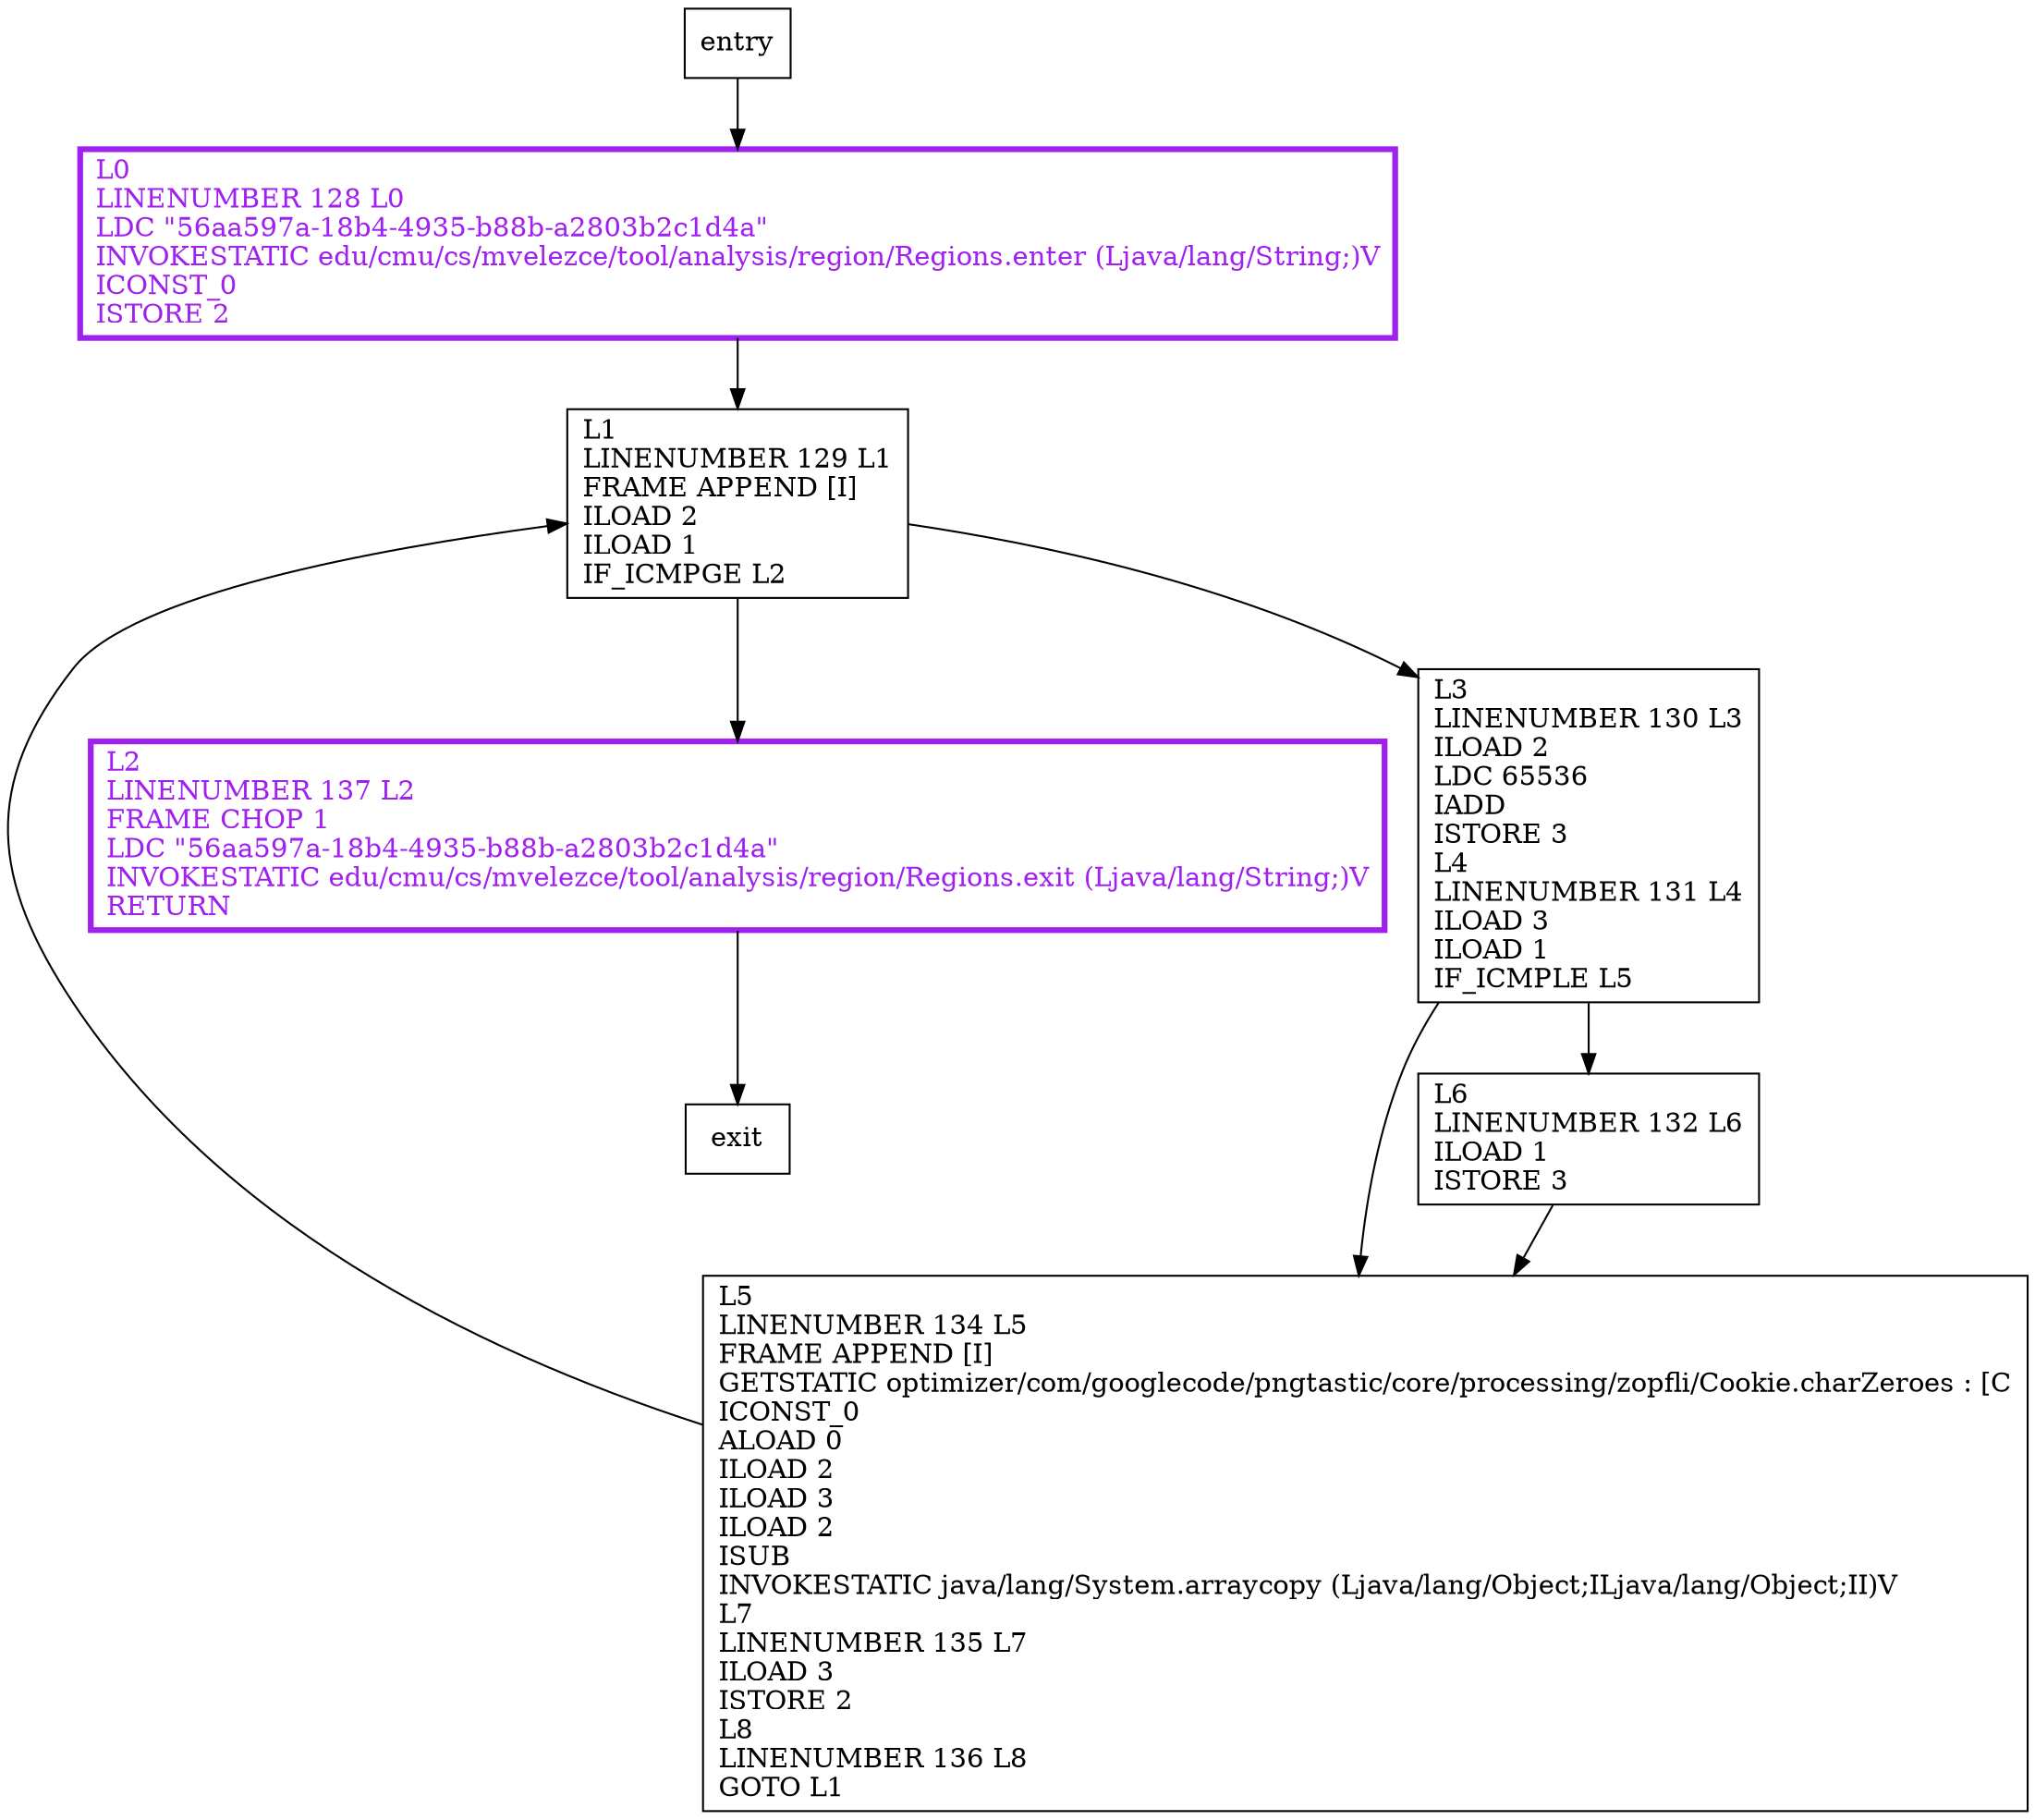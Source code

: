 digraph fill0 {
node [shape=record];
1976602906 [label="L2\lLINENUMBER 137 L2\lFRAME CHOP 1\lLDC \"56aa597a-18b4-4935-b88b-a2803b2c1d4a\"\lINVOKESTATIC edu/cmu/cs/mvelezce/tool/analysis/region/Regions.exit (Ljava/lang/String;)V\lRETURN\l"];
1978209605 [label="L3\lLINENUMBER 130 L3\lILOAD 2\lLDC 65536\lIADD\lISTORE 3\lL4\lLINENUMBER 131 L4\lILOAD 3\lILOAD 1\lIF_ICMPLE L5\l"];
1624351535 [label="L5\lLINENUMBER 134 L5\lFRAME APPEND [I]\lGETSTATIC optimizer/com/googlecode/pngtastic/core/processing/zopfli/Cookie.charZeroes : [C\lICONST_0\lALOAD 0\lILOAD 2\lILOAD 3\lILOAD 2\lISUB\lINVOKESTATIC java/lang/System.arraycopy (Ljava/lang/Object;ILjava/lang/Object;II)V\lL7\lLINENUMBER 135 L7\lILOAD 3\lISTORE 2\lL8\lLINENUMBER 136 L8\lGOTO L1\l"];
582300198 [label="L1\lLINENUMBER 129 L1\lFRAME APPEND [I]\lILOAD 2\lILOAD 1\lIF_ICMPGE L2\l"];
1455204443 [label="L0\lLINENUMBER 128 L0\lLDC \"56aa597a-18b4-4935-b88b-a2803b2c1d4a\"\lINVOKESTATIC edu/cmu/cs/mvelezce/tool/analysis/region/Regions.enter (Ljava/lang/String;)V\lICONST_0\lISTORE 2\l"];
1394356510 [label="L6\lLINENUMBER 132 L6\lILOAD 1\lISTORE 3\l"];
entry;
exit;
1976602906 -> exit;
entry -> 1455204443;
1978209605 -> 1624351535;
1978209605 -> 1394356510;
1624351535 -> 582300198;
582300198 -> 1976602906;
582300198 -> 1978209605;
1455204443 -> 582300198;
1394356510 -> 1624351535;
1976602906[fontcolor="purple", penwidth=3, color="purple"];
1455204443[fontcolor="purple", penwidth=3, color="purple"];
}

